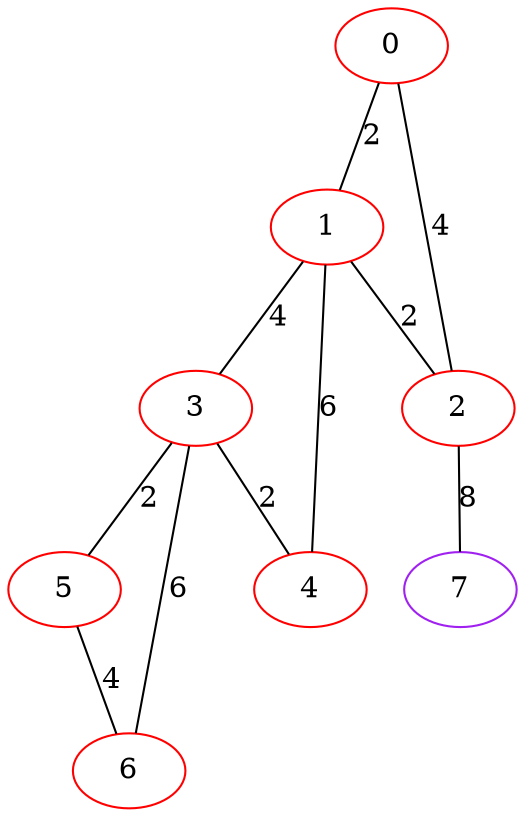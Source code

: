 graph "" {
0 [color=red, weight=1];
1 [color=red, weight=1];
2 [color=red, weight=1];
3 [color=red, weight=1];
4 [color=red, weight=1];
5 [color=red, weight=1];
6 [color=red, weight=1];
7 [color=purple, weight=4];
0 -- 1  [key=0, label=2];
0 -- 2  [key=0, label=4];
1 -- 2  [key=0, label=2];
1 -- 3  [key=0, label=4];
1 -- 4  [key=0, label=6];
2 -- 7  [key=0, label=8];
3 -- 4  [key=0, label=2];
3 -- 5  [key=0, label=2];
3 -- 6  [key=0, label=6];
5 -- 6  [key=0, label=4];
}
